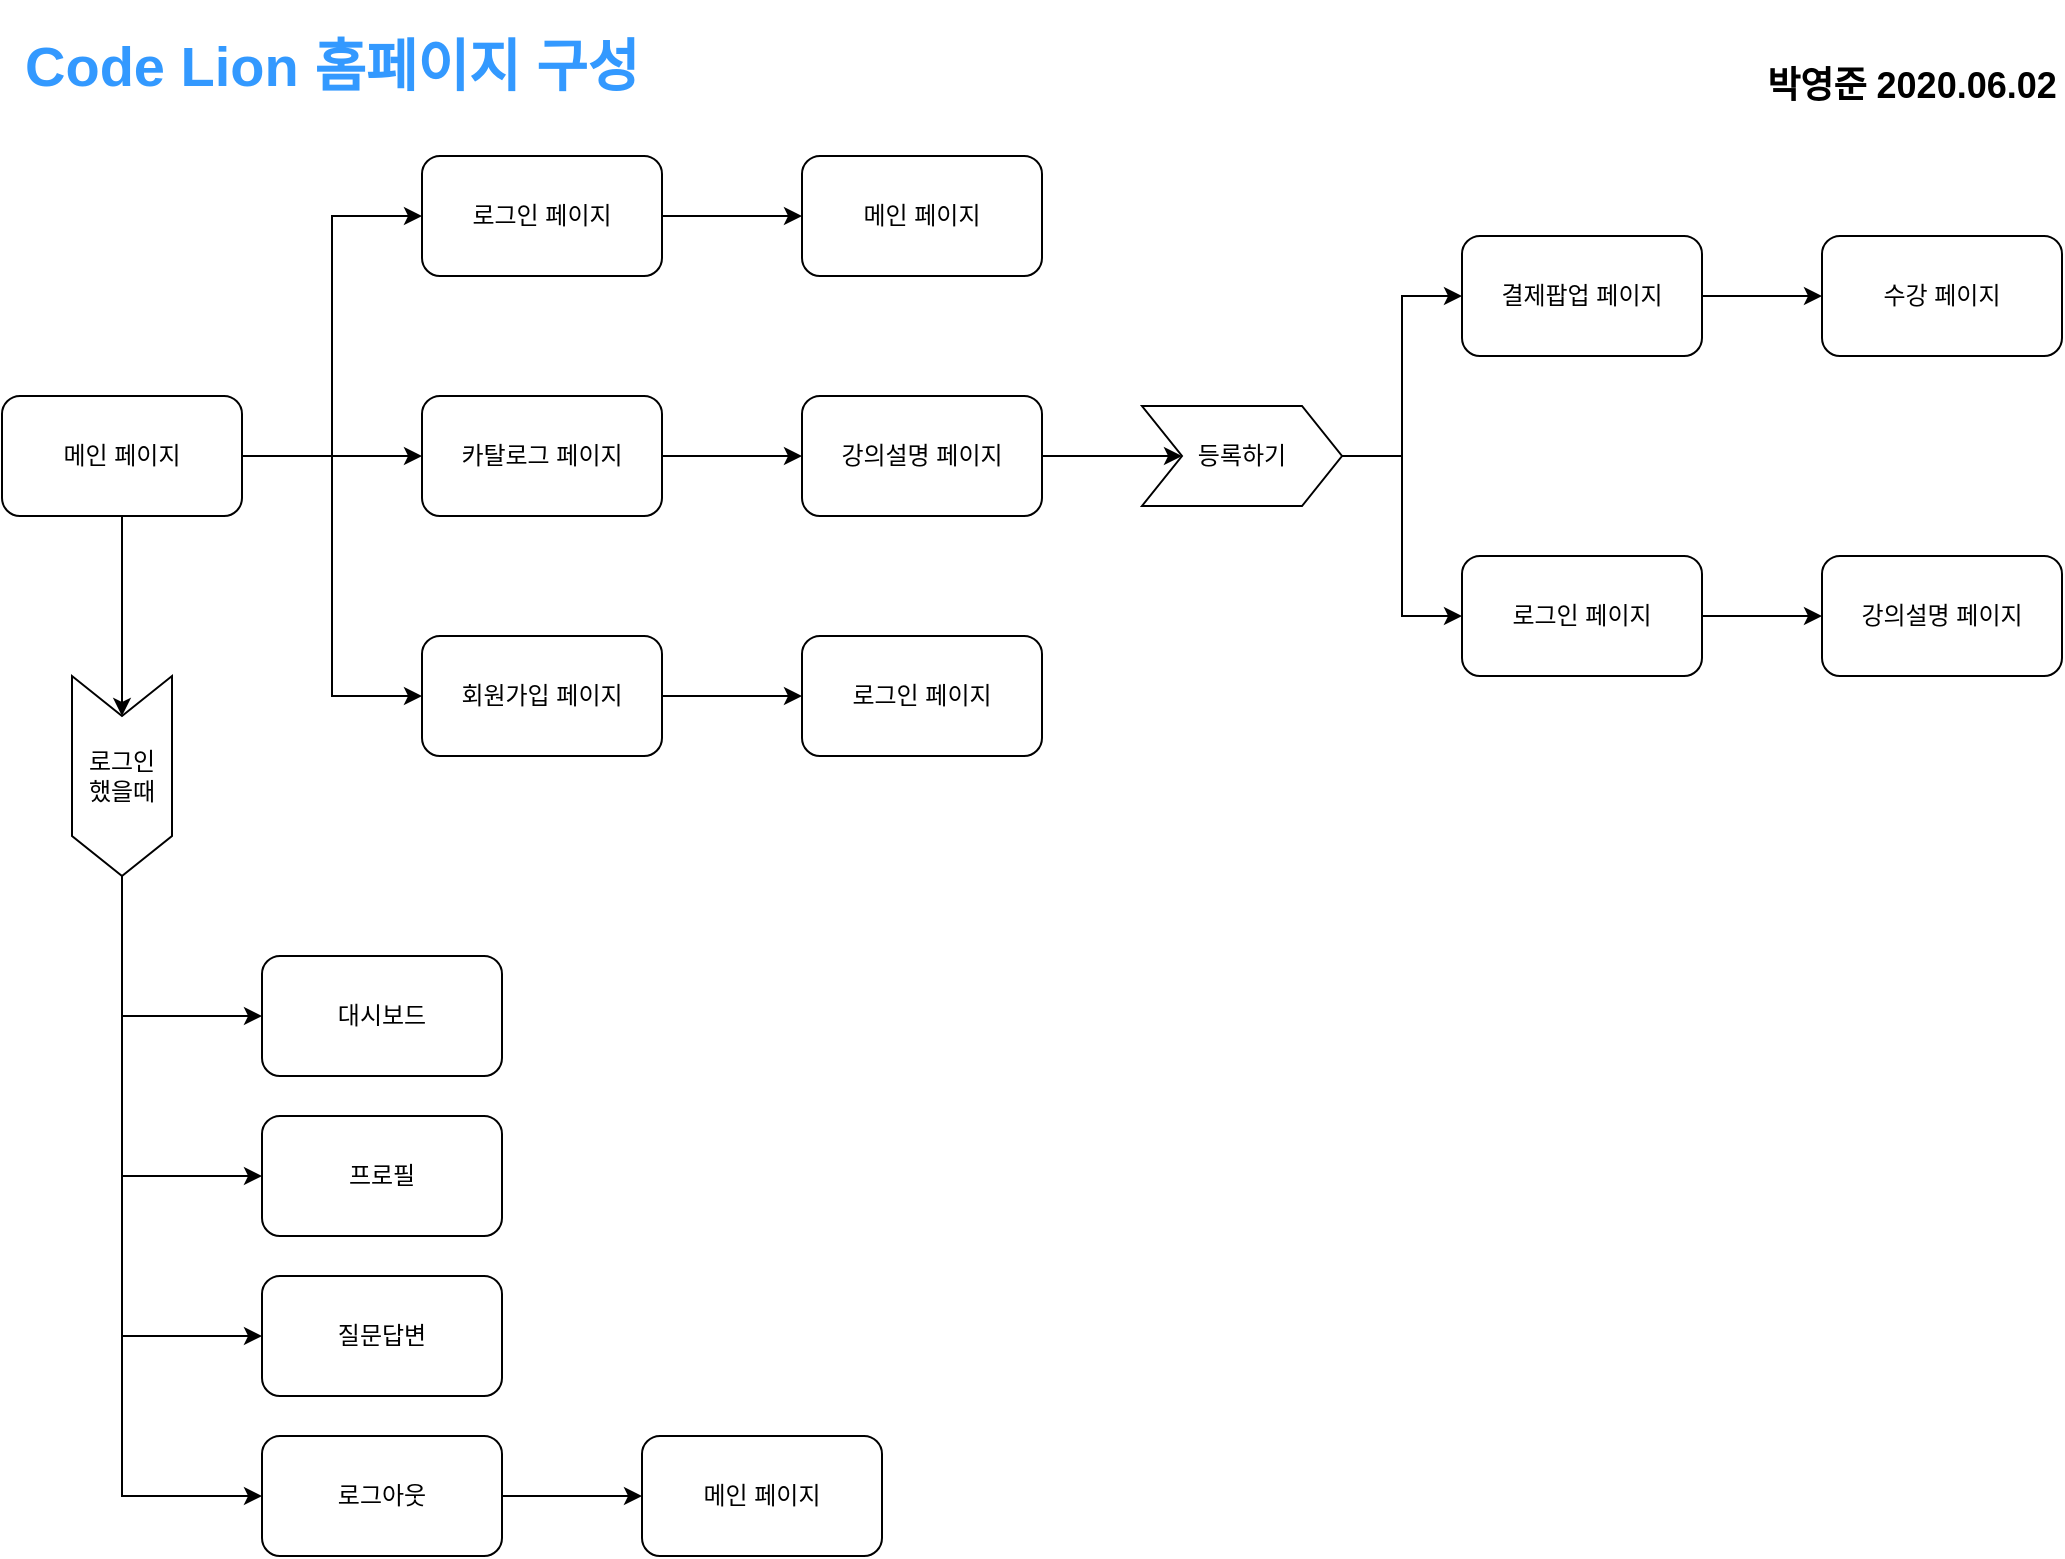 <mxfile version="13.1.12" type="device"><diagram id="Y_CnIoAMKrNG-wNnzCRK" name="CodeLion Page구성"><mxGraphModel dx="1394" dy="770" grid="1" gridSize="10" guides="1" tooltips="1" connect="1" arrows="1" fold="1" page="1" pageScale="1" pageWidth="827" pageHeight="1169" math="0" shadow="0"><root><mxCell id="0"/><mxCell id="1" parent="0"/><mxCell id="GfuOEMSPtTL9N_5-VyPu-4" style="edgeStyle=orthogonalEdgeStyle;rounded=0;orthogonalLoop=1;jettySize=auto;html=1;entryX=0;entryY=0.5;entryDx=0;entryDy=0;" edge="1" parent="1" source="GfuOEMSPtTL9N_5-VyPu-1" target="GfuOEMSPtTL9N_5-VyPu-2"><mxGeometry relative="1" as="geometry"/></mxCell><mxCell id="GfuOEMSPtTL9N_5-VyPu-5" style="edgeStyle=orthogonalEdgeStyle;rounded=0;orthogonalLoop=1;jettySize=auto;html=1;entryX=0;entryY=0.5;entryDx=0;entryDy=0;" edge="1" parent="1" source="GfuOEMSPtTL9N_5-VyPu-1" target="GfuOEMSPtTL9N_5-VyPu-3"><mxGeometry relative="1" as="geometry"/></mxCell><mxCell id="GfuOEMSPtTL9N_5-VyPu-8" style="edgeStyle=orthogonalEdgeStyle;rounded=0;orthogonalLoop=1;jettySize=auto;html=1;entryX=0;entryY=0.5;entryDx=0;entryDy=0;" edge="1" parent="1" source="GfuOEMSPtTL9N_5-VyPu-1" target="GfuOEMSPtTL9N_5-VyPu-6"><mxGeometry relative="1" as="geometry"/></mxCell><mxCell id="GfuOEMSPtTL9N_5-VyPu-10" style="edgeStyle=orthogonalEdgeStyle;rounded=0;orthogonalLoop=1;jettySize=auto;html=1;entryX=0;entryY=0.5;entryDx=0;entryDy=0;" edge="1" parent="1" source="GfuOEMSPtTL9N_5-VyPu-1" target="GfuOEMSPtTL9N_5-VyPu-9"><mxGeometry relative="1" as="geometry"/></mxCell><mxCell id="GfuOEMSPtTL9N_5-VyPu-1" value="메인 페이지" style="rounded=1;whiteSpace=wrap;html=1;" vertex="1" parent="1"><mxGeometry x="100" y="220" width="120" height="60" as="geometry"/></mxCell><mxCell id="GfuOEMSPtTL9N_5-VyPu-22" style="edgeStyle=orthogonalEdgeStyle;rounded=0;orthogonalLoop=1;jettySize=auto;html=1;" edge="1" parent="1" source="GfuOEMSPtTL9N_5-VyPu-2" target="GfuOEMSPtTL9N_5-VyPu-19"><mxGeometry relative="1" as="geometry"/></mxCell><mxCell id="GfuOEMSPtTL9N_5-VyPu-2" value="로그인 페이지" style="rounded=1;whiteSpace=wrap;html=1;" vertex="1" parent="1"><mxGeometry x="310" y="100" width="120" height="60" as="geometry"/></mxCell><mxCell id="GfuOEMSPtTL9N_5-VyPu-23" style="edgeStyle=orthogonalEdgeStyle;rounded=0;orthogonalLoop=1;jettySize=auto;html=1;entryX=0;entryY=0.5;entryDx=0;entryDy=0;" edge="1" parent="1" source="GfuOEMSPtTL9N_5-VyPu-3" target="GfuOEMSPtTL9N_5-VyPu-20"><mxGeometry relative="1" as="geometry"/></mxCell><mxCell id="GfuOEMSPtTL9N_5-VyPu-3" value="카탈로그 페이지" style="rounded=1;whiteSpace=wrap;html=1;" vertex="1" parent="1"><mxGeometry x="310" y="220" width="120" height="60" as="geometry"/></mxCell><mxCell id="GfuOEMSPtTL9N_5-VyPu-24" style="edgeStyle=orthogonalEdgeStyle;rounded=0;orthogonalLoop=1;jettySize=auto;html=1;entryX=0;entryY=0.5;entryDx=0;entryDy=0;" edge="1" parent="1" source="GfuOEMSPtTL9N_5-VyPu-6" target="GfuOEMSPtTL9N_5-VyPu-21"><mxGeometry relative="1" as="geometry"/></mxCell><mxCell id="GfuOEMSPtTL9N_5-VyPu-6" value="회원가입 페이지" style="rounded=1;whiteSpace=wrap;html=1;" vertex="1" parent="1"><mxGeometry x="310" y="340" width="120" height="60" as="geometry"/></mxCell><mxCell id="GfuOEMSPtTL9N_5-VyPu-15" style="edgeStyle=orthogonalEdgeStyle;rounded=0;orthogonalLoop=1;jettySize=auto;html=1;entryX=0;entryY=0.5;entryDx=0;entryDy=0;" edge="1" parent="1" source="GfuOEMSPtTL9N_5-VyPu-9" target="GfuOEMSPtTL9N_5-VyPu-14"><mxGeometry relative="1" as="geometry"><mxPoint x="160" y="780" as="targetPoint"/><Array as="points"><mxPoint x="160" y="770"/></Array></mxGeometry></mxCell><mxCell id="GfuOEMSPtTL9N_5-VyPu-16" style="edgeStyle=orthogonalEdgeStyle;rounded=0;orthogonalLoop=1;jettySize=auto;html=1;entryX=0;entryY=0.5;entryDx=0;entryDy=0;" edge="1" parent="1" source="GfuOEMSPtTL9N_5-VyPu-9" target="GfuOEMSPtTL9N_5-VyPu-11"><mxGeometry relative="1" as="geometry"><Array as="points"><mxPoint x="160" y="530"/></Array></mxGeometry></mxCell><mxCell id="GfuOEMSPtTL9N_5-VyPu-17" style="edgeStyle=orthogonalEdgeStyle;rounded=0;orthogonalLoop=1;jettySize=auto;html=1;entryX=0;entryY=0.5;entryDx=0;entryDy=0;" edge="1" parent="1" source="GfuOEMSPtTL9N_5-VyPu-9" target="GfuOEMSPtTL9N_5-VyPu-12"><mxGeometry relative="1" as="geometry"><Array as="points"><mxPoint x="160" y="610"/></Array></mxGeometry></mxCell><mxCell id="GfuOEMSPtTL9N_5-VyPu-18" style="edgeStyle=orthogonalEdgeStyle;rounded=0;orthogonalLoop=1;jettySize=auto;html=1;entryX=0;entryY=0.5;entryDx=0;entryDy=0;" edge="1" parent="1" source="GfuOEMSPtTL9N_5-VyPu-9" target="GfuOEMSPtTL9N_5-VyPu-13"><mxGeometry relative="1" as="geometry"><Array as="points"><mxPoint x="160" y="690"/></Array></mxGeometry></mxCell><mxCell id="GfuOEMSPtTL9N_5-VyPu-9" value="로그인&lt;br&gt;했을때" style="shape=step;perimeter=stepPerimeter;whiteSpace=wrap;html=1;fixedSize=1;direction=south;" vertex="1" parent="1"><mxGeometry x="135" y="360" width="50" height="100" as="geometry"/></mxCell><mxCell id="GfuOEMSPtTL9N_5-VyPu-11" value="대시보드" style="rounded=1;whiteSpace=wrap;html=1;" vertex="1" parent="1"><mxGeometry x="230" y="500" width="120" height="60" as="geometry"/></mxCell><mxCell id="GfuOEMSPtTL9N_5-VyPu-12" value="프로필" style="rounded=1;whiteSpace=wrap;html=1;" vertex="1" parent="1"><mxGeometry x="230" y="580" width="120" height="60" as="geometry"/></mxCell><mxCell id="GfuOEMSPtTL9N_5-VyPu-13" value="질문답변" style="rounded=1;whiteSpace=wrap;html=1;" vertex="1" parent="1"><mxGeometry x="230" y="660" width="120" height="60" as="geometry"/></mxCell><mxCell id="GfuOEMSPtTL9N_5-VyPu-36" style="edgeStyle=orthogonalEdgeStyle;rounded=0;orthogonalLoop=1;jettySize=auto;html=1;entryX=0;entryY=0.5;entryDx=0;entryDy=0;" edge="1" parent="1" source="GfuOEMSPtTL9N_5-VyPu-14" target="GfuOEMSPtTL9N_5-VyPu-35"><mxGeometry relative="1" as="geometry"/></mxCell><mxCell id="GfuOEMSPtTL9N_5-VyPu-14" value="로그아웃" style="rounded=1;whiteSpace=wrap;html=1;" vertex="1" parent="1"><mxGeometry x="230" y="740" width="120" height="60" as="geometry"/></mxCell><mxCell id="GfuOEMSPtTL9N_5-VyPu-19" value="메인 페이지" style="rounded=1;whiteSpace=wrap;html=1;" vertex="1" parent="1"><mxGeometry x="500" y="100" width="120" height="60" as="geometry"/></mxCell><mxCell id="GfuOEMSPtTL9N_5-VyPu-28" style="edgeStyle=orthogonalEdgeStyle;rounded=0;orthogonalLoop=1;jettySize=auto;html=1;entryX=0;entryY=0.5;entryDx=0;entryDy=0;" edge="1" parent="1" source="GfuOEMSPtTL9N_5-VyPu-20" target="GfuOEMSPtTL9N_5-VyPu-25"><mxGeometry relative="1" as="geometry"/></mxCell><mxCell id="GfuOEMSPtTL9N_5-VyPu-20" value="강의설명 페이지" style="rounded=1;whiteSpace=wrap;html=1;" vertex="1" parent="1"><mxGeometry x="500" y="220" width="120" height="60" as="geometry"/></mxCell><mxCell id="GfuOEMSPtTL9N_5-VyPu-21" value="로그인 페이지" style="rounded=1;whiteSpace=wrap;html=1;" vertex="1" parent="1"><mxGeometry x="500" y="340" width="120" height="60" as="geometry"/></mxCell><mxCell id="GfuOEMSPtTL9N_5-VyPu-29" style="edgeStyle=orthogonalEdgeStyle;rounded=0;orthogonalLoop=1;jettySize=auto;html=1;entryX=0;entryY=0.5;entryDx=0;entryDy=0;" edge="1" parent="1" source="GfuOEMSPtTL9N_5-VyPu-25" target="GfuOEMSPtTL9N_5-VyPu-26"><mxGeometry relative="1" as="geometry"/></mxCell><mxCell id="GfuOEMSPtTL9N_5-VyPu-30" style="edgeStyle=orthogonalEdgeStyle;rounded=0;orthogonalLoop=1;jettySize=auto;html=1;entryX=0;entryY=0.5;entryDx=0;entryDy=0;" edge="1" parent="1" source="GfuOEMSPtTL9N_5-VyPu-25" target="GfuOEMSPtTL9N_5-VyPu-27"><mxGeometry relative="1" as="geometry"/></mxCell><mxCell id="GfuOEMSPtTL9N_5-VyPu-25" value="등록하기" style="shape=step;perimeter=stepPerimeter;whiteSpace=wrap;html=1;fixedSize=1;direction=east;" vertex="1" parent="1"><mxGeometry x="670" y="225" width="100" height="50" as="geometry"/></mxCell><mxCell id="GfuOEMSPtTL9N_5-VyPu-33" style="edgeStyle=orthogonalEdgeStyle;rounded=0;orthogonalLoop=1;jettySize=auto;html=1;entryX=0;entryY=0.5;entryDx=0;entryDy=0;" edge="1" parent="1" source="GfuOEMSPtTL9N_5-VyPu-26" target="GfuOEMSPtTL9N_5-VyPu-31"><mxGeometry relative="1" as="geometry"/></mxCell><mxCell id="GfuOEMSPtTL9N_5-VyPu-26" value="결제팝업 페이지" style="rounded=1;whiteSpace=wrap;html=1;" vertex="1" parent="1"><mxGeometry x="830" y="140" width="120" height="60" as="geometry"/></mxCell><mxCell id="GfuOEMSPtTL9N_5-VyPu-34" style="edgeStyle=orthogonalEdgeStyle;rounded=0;orthogonalLoop=1;jettySize=auto;html=1;entryX=0;entryY=0.5;entryDx=0;entryDy=0;" edge="1" parent="1" source="GfuOEMSPtTL9N_5-VyPu-27" target="GfuOEMSPtTL9N_5-VyPu-32"><mxGeometry relative="1" as="geometry"/></mxCell><mxCell id="GfuOEMSPtTL9N_5-VyPu-27" value="로그인 페이지" style="rounded=1;whiteSpace=wrap;html=1;" vertex="1" parent="1"><mxGeometry x="830" y="300" width="120" height="60" as="geometry"/></mxCell><mxCell id="GfuOEMSPtTL9N_5-VyPu-31" value="수강 페이지" style="rounded=1;whiteSpace=wrap;html=1;" vertex="1" parent="1"><mxGeometry x="1010" y="140" width="120" height="60" as="geometry"/></mxCell><mxCell id="GfuOEMSPtTL9N_5-VyPu-32" value="강의설명 페이지" style="rounded=1;whiteSpace=wrap;html=1;" vertex="1" parent="1"><mxGeometry x="1010" y="300" width="120" height="60" as="geometry"/></mxCell><mxCell id="GfuOEMSPtTL9N_5-VyPu-35" value="메인 페이지" style="rounded=1;whiteSpace=wrap;html=1;" vertex="1" parent="1"><mxGeometry x="420" y="740" width="120" height="60" as="geometry"/></mxCell><mxCell id="GfuOEMSPtTL9N_5-VyPu-37" value="&lt;h1&gt;&lt;font color=&quot;#3399ff&quot; style=&quot;font-size: 28px&quot;&gt;Code Lion 홈페이지 구성&lt;/font&gt;&lt;/h1&gt;" style="text;html=1;strokeColor=none;fillColor=none;align=center;verticalAlign=middle;whiteSpace=wrap;rounded=0;" vertex="1" parent="1"><mxGeometry x="100" y="30" width="330" height="50" as="geometry"/></mxCell><mxCell id="GfuOEMSPtTL9N_5-VyPu-39" value="&lt;h2&gt;박영준 2020.06.02&lt;/h2&gt;" style="text;html=1;strokeColor=none;fillColor=none;align=center;verticalAlign=middle;whiteSpace=wrap;rounded=0;" vertex="1" parent="1"><mxGeometry x="980" y="40" width="150" height="50" as="geometry"/></mxCell></root></mxGraphModel></diagram></mxfile>